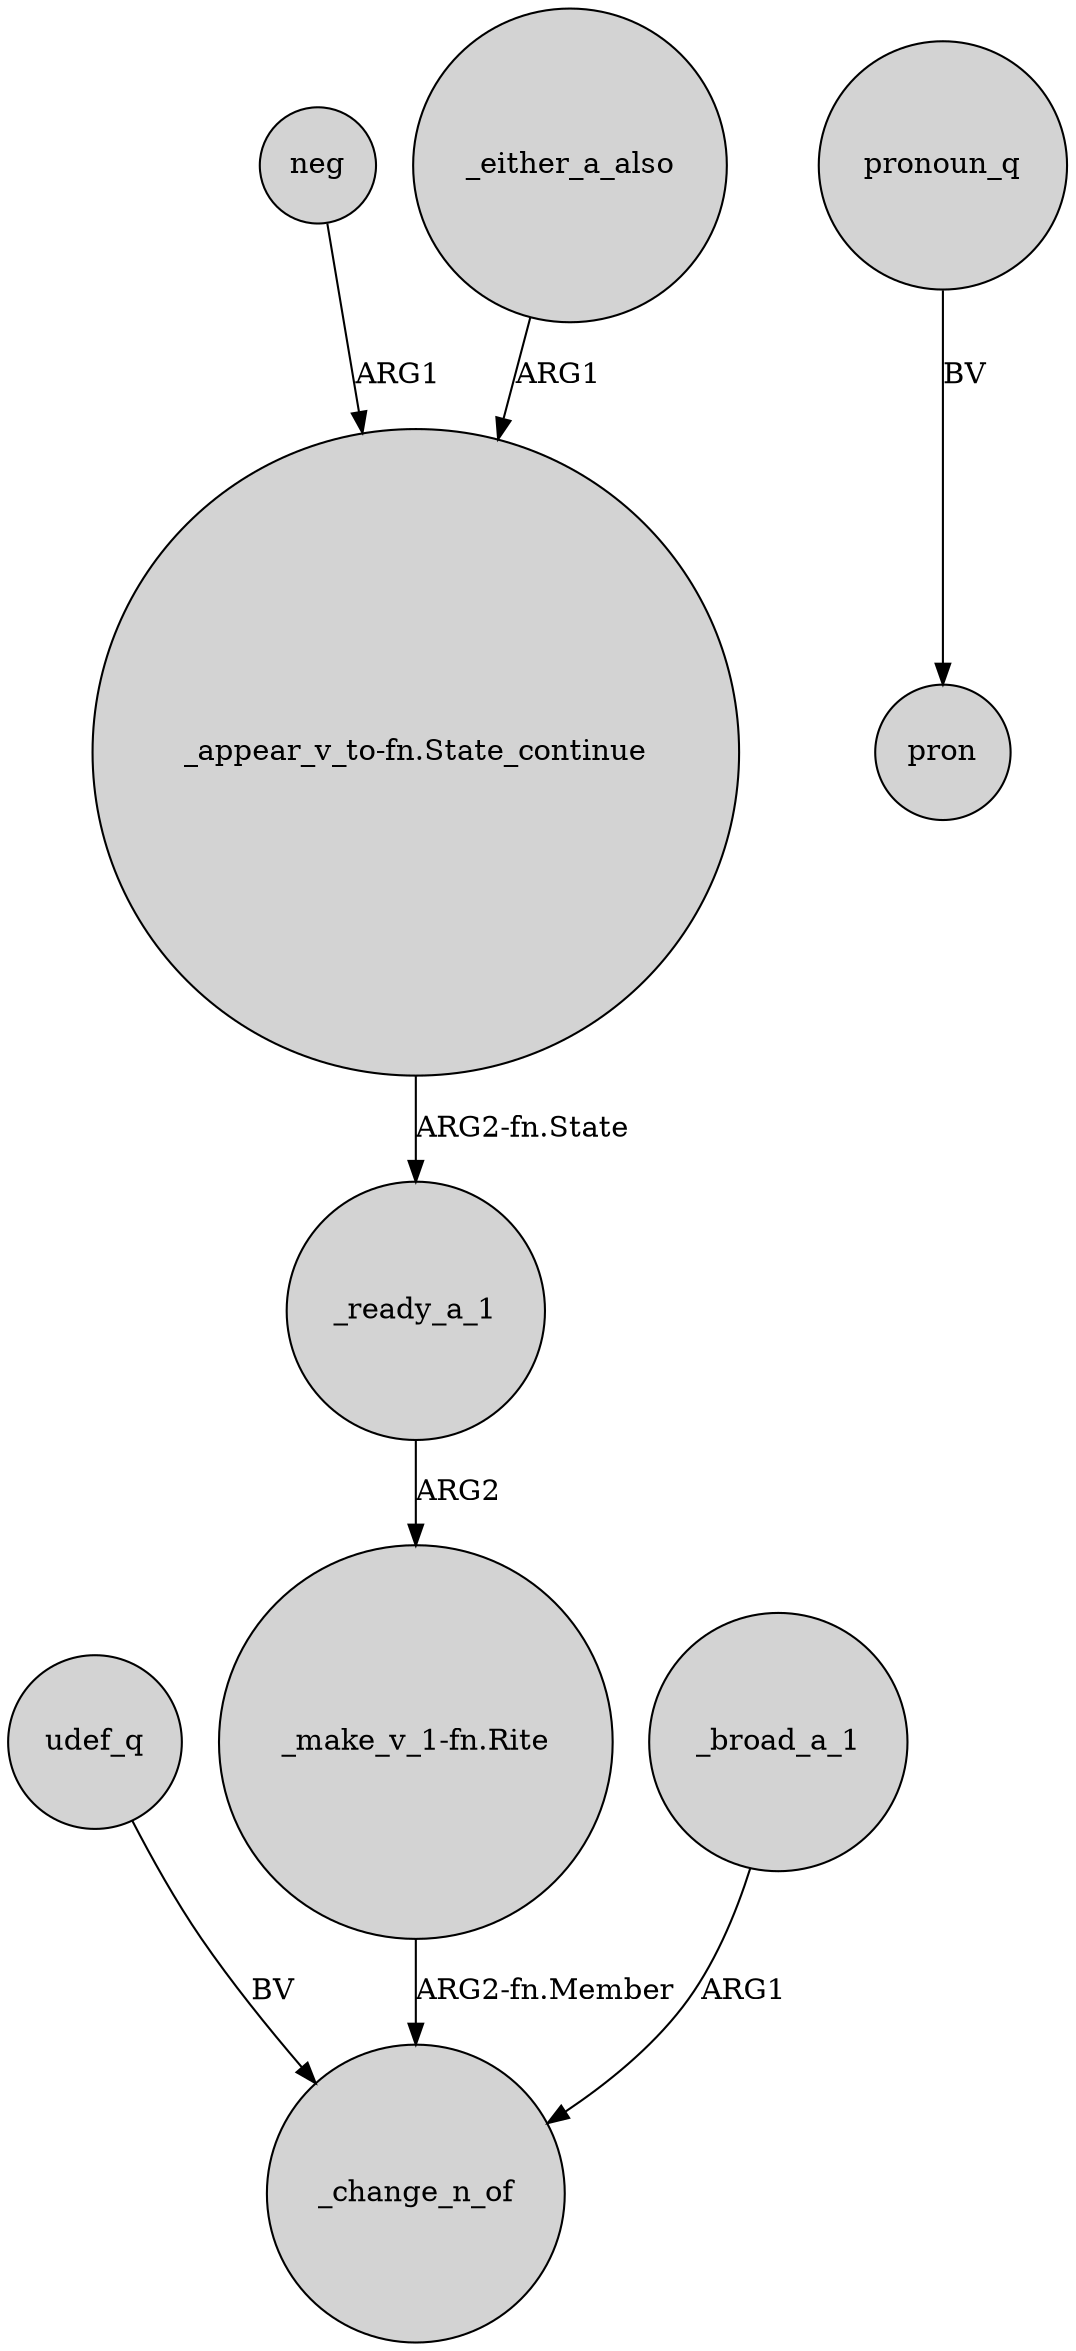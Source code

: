 digraph {
	node [shape=circle style=filled]
	udef_q -> _change_n_of [label=BV]
	neg -> "_appear_v_to-fn.State_continue" [label=ARG1]
	_either_a_also -> "_appear_v_to-fn.State_continue" [label=ARG1]
	_ready_a_1 -> "_make_v_1-fn.Rite" [label=ARG2]
	"_appear_v_to-fn.State_continue" -> _ready_a_1 [label="ARG2-fn.State"]
	pronoun_q -> pron [label=BV]
	_broad_a_1 -> _change_n_of [label=ARG1]
	"_make_v_1-fn.Rite" -> _change_n_of [label="ARG2-fn.Member"]
}
